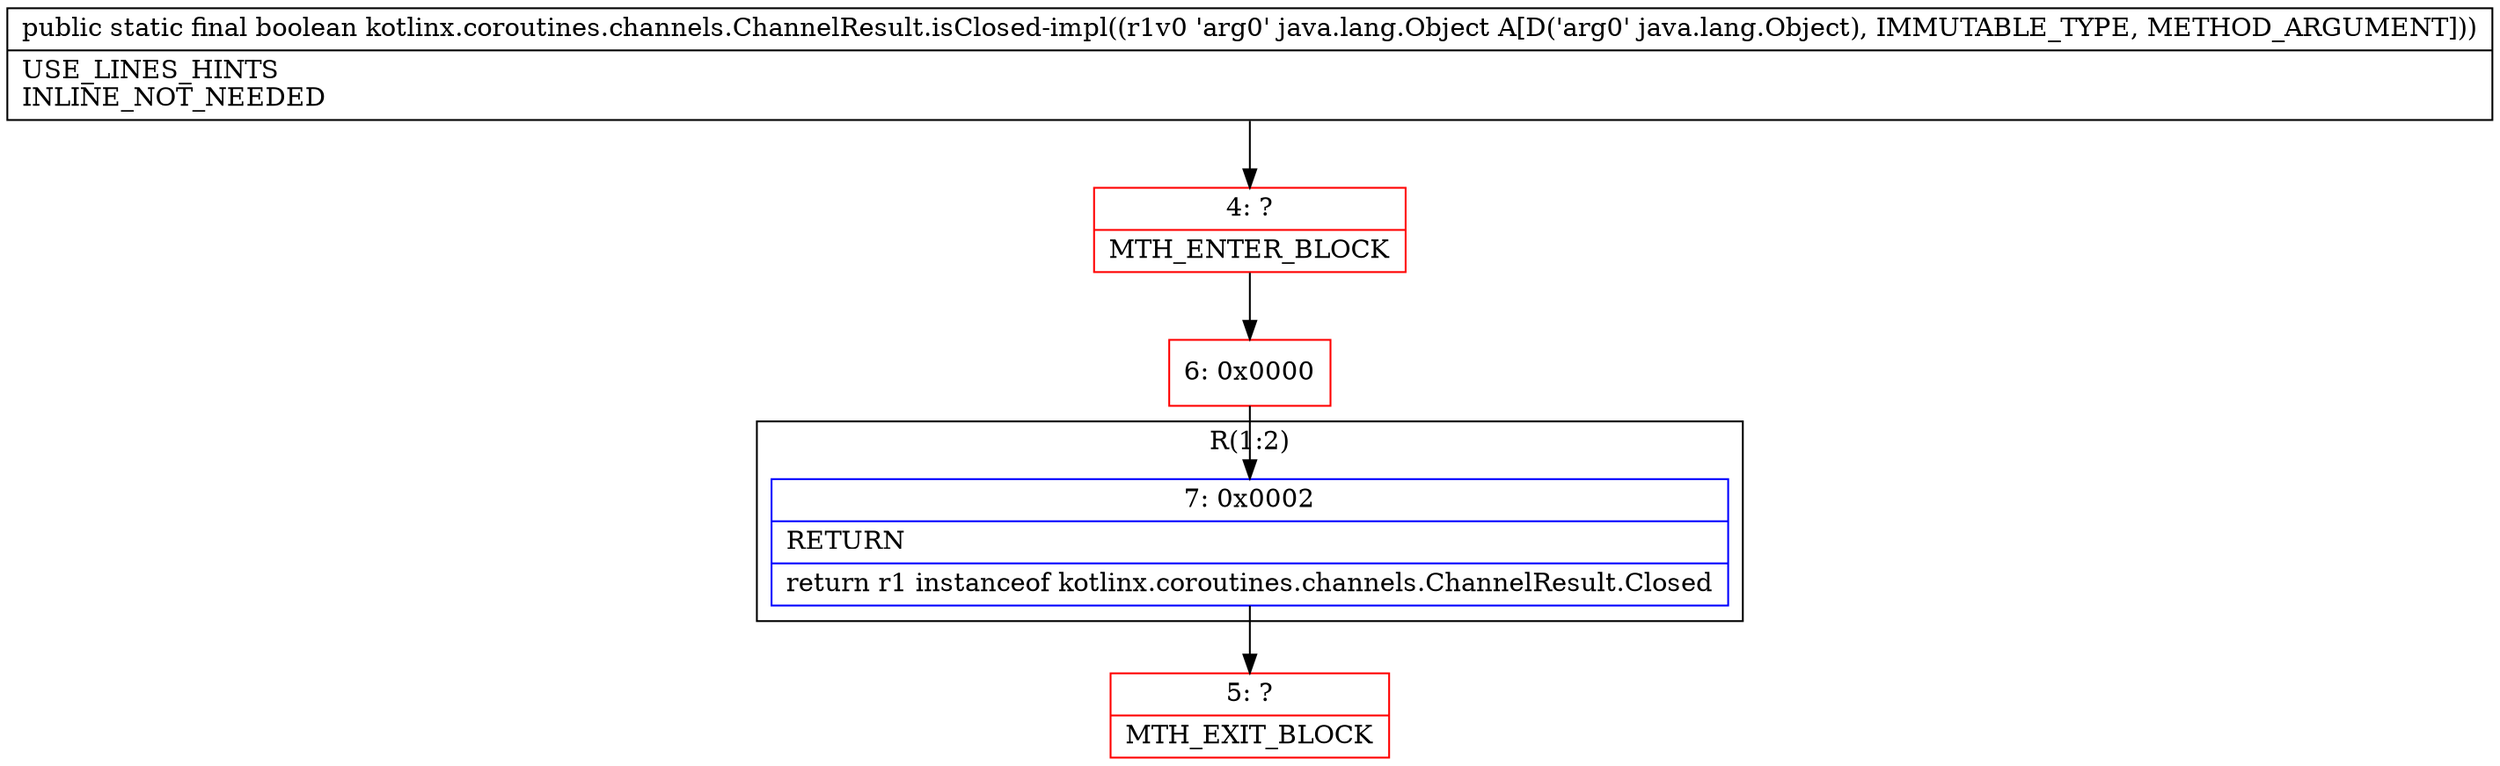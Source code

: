 digraph "CFG forkotlinx.coroutines.channels.ChannelResult.isClosed\-impl(Ljava\/lang\/Object;)Z" {
subgraph cluster_Region_1749416065 {
label = "R(1:2)";
node [shape=record,color=blue];
Node_7 [shape=record,label="{7\:\ 0x0002|RETURN\l|return r1 instanceof kotlinx.coroutines.channels.ChannelResult.Closed\l}"];
}
Node_4 [shape=record,color=red,label="{4\:\ ?|MTH_ENTER_BLOCK\l}"];
Node_6 [shape=record,color=red,label="{6\:\ 0x0000}"];
Node_5 [shape=record,color=red,label="{5\:\ ?|MTH_EXIT_BLOCK\l}"];
MethodNode[shape=record,label="{public static final boolean kotlinx.coroutines.channels.ChannelResult.isClosed\-impl((r1v0 'arg0' java.lang.Object A[D('arg0' java.lang.Object), IMMUTABLE_TYPE, METHOD_ARGUMENT]))  | USE_LINES_HINTS\lINLINE_NOT_NEEDED\l}"];
MethodNode -> Node_4;Node_7 -> Node_5;
Node_4 -> Node_6;
Node_6 -> Node_7;
}

